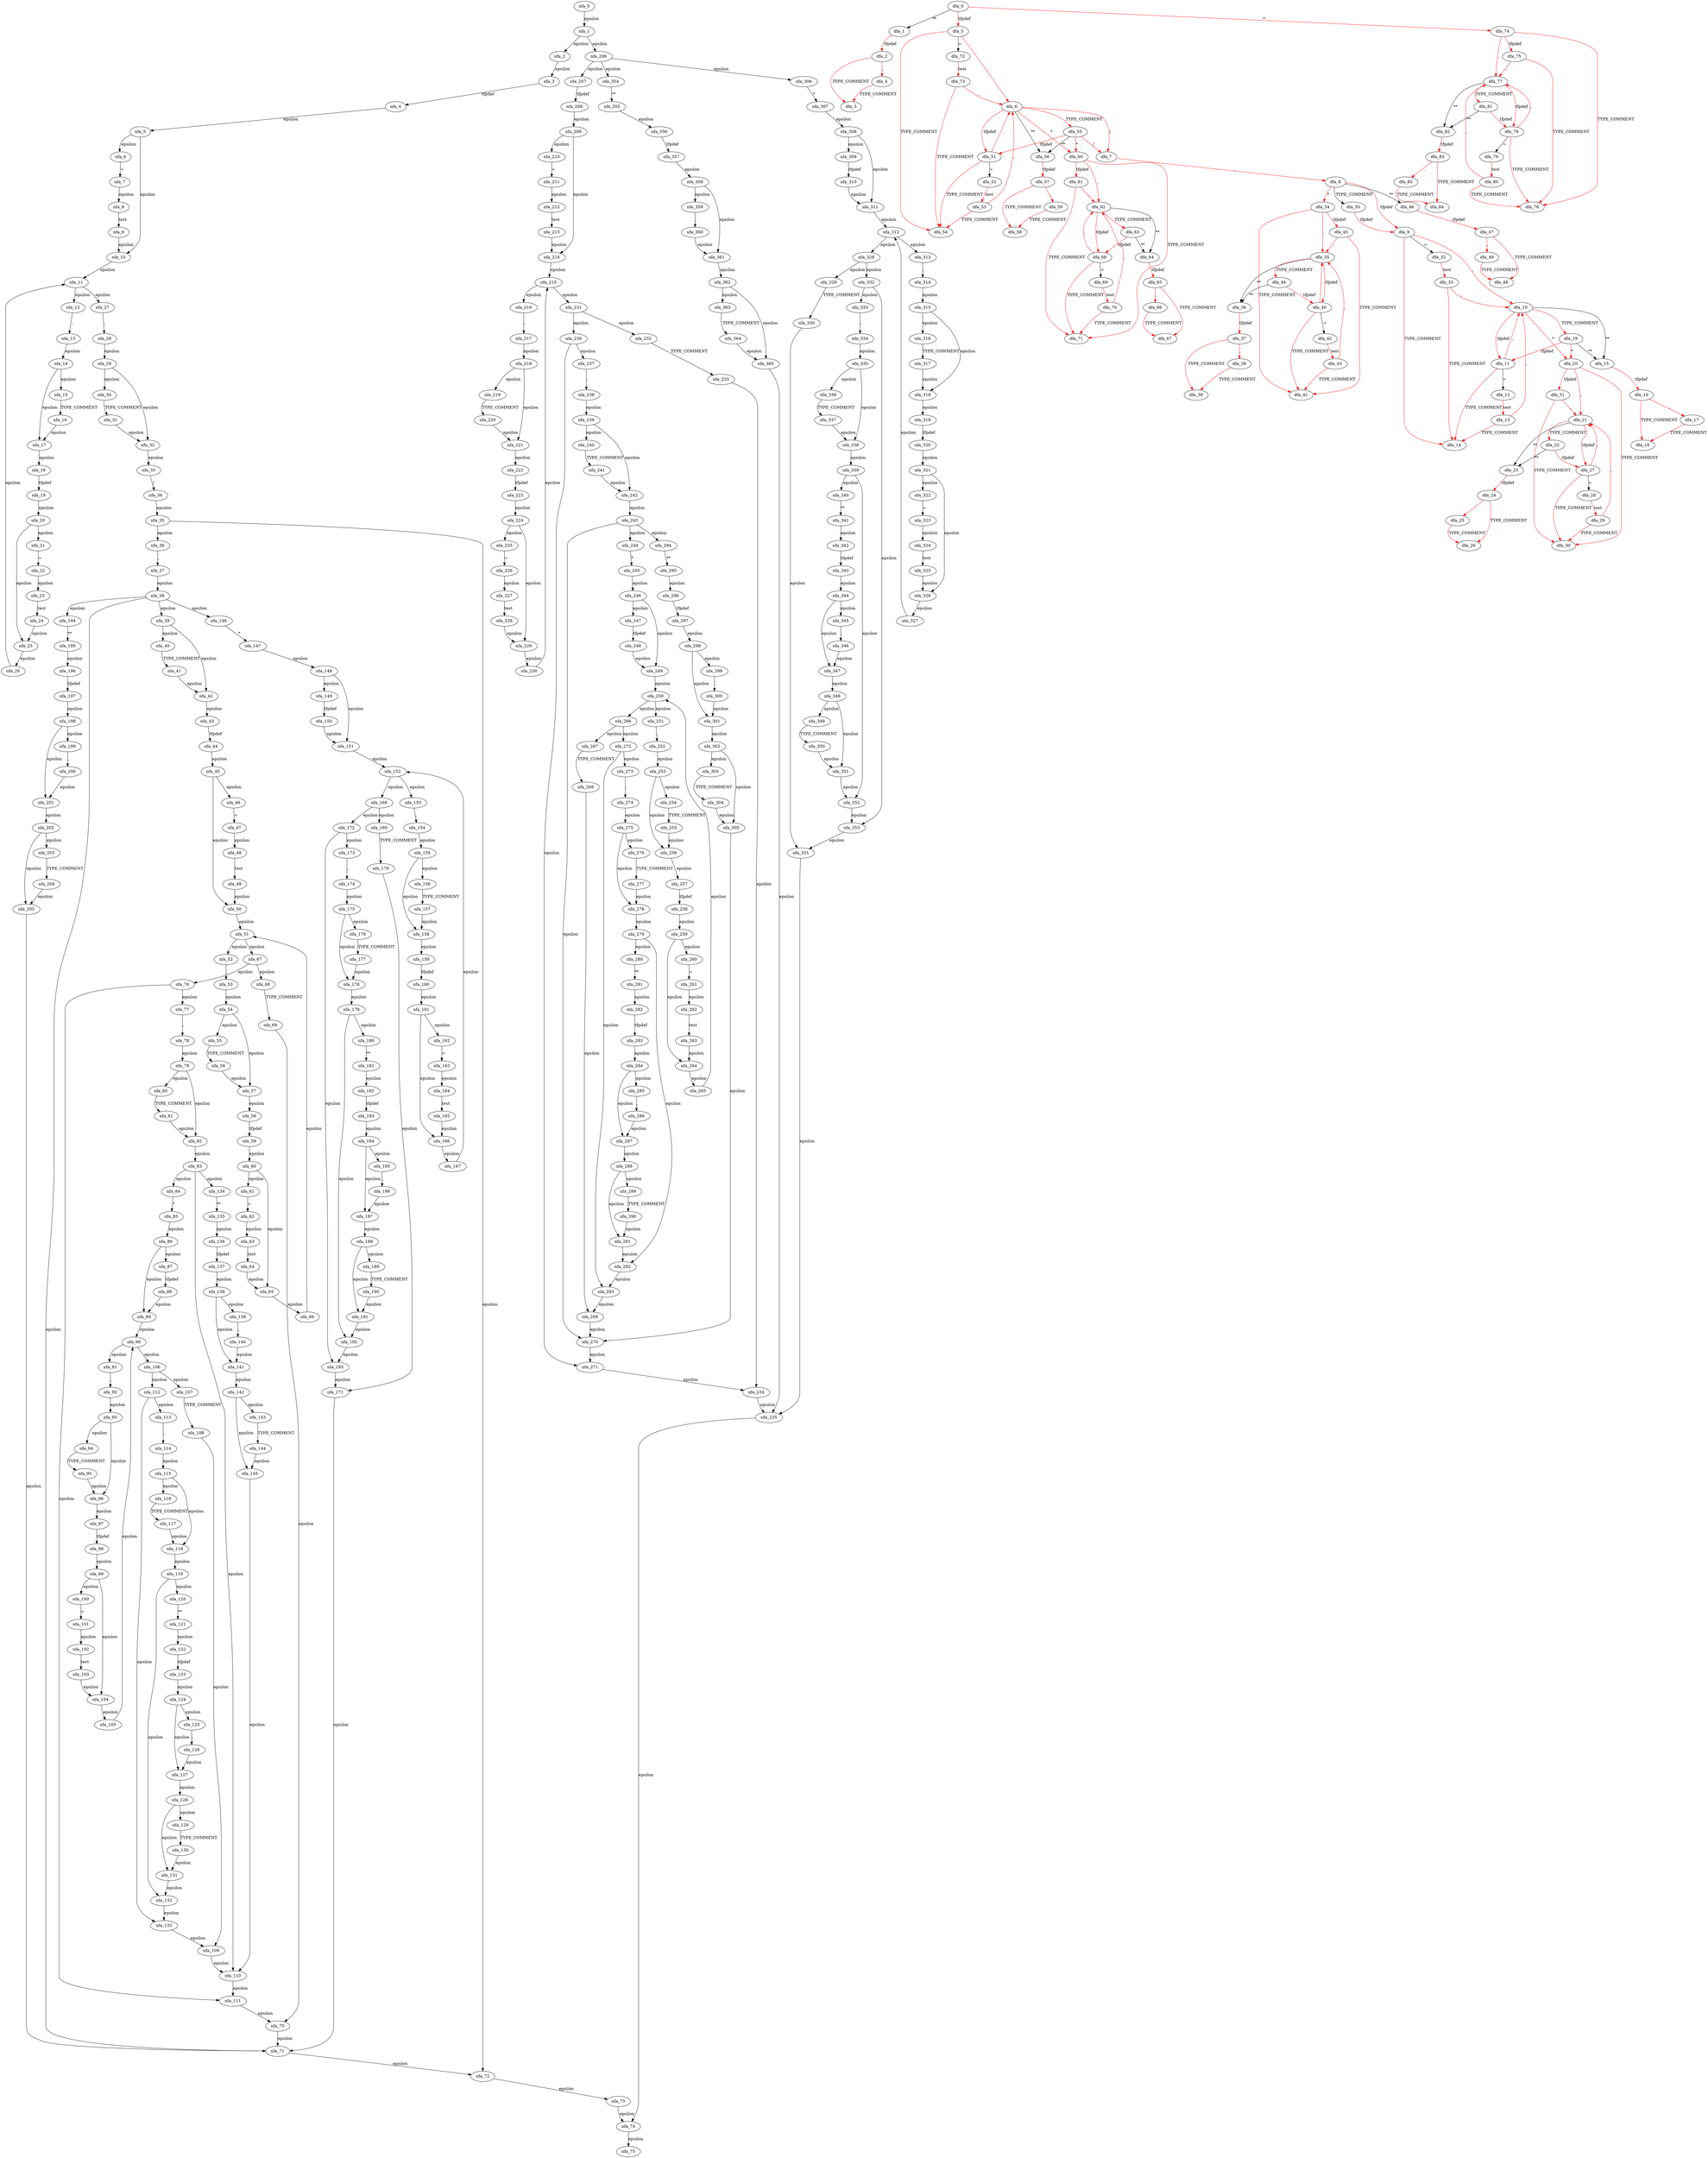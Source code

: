 digraph typedargslist {
 subgraph typedargslist_nfa {
  nfa_0->nfa_1[label=epsilon]
  nfa_1->nfa_2[label=epsilon]
  nfa_2->nfa_3[label=epsilon]
  nfa_3->nfa_4[label=tfpdef]
  nfa_4->nfa_5[label=epsilon]
  nfa_5->nfa_6[label=epsilon]
  nfa_6->nfa_7[label="="]
  nfa_7->nfa_8[label=epsilon]
  nfa_8->nfa_9[label=test]
  nfa_9->nfa_10[label=epsilon]
  nfa_10->nfa_11[label=epsilon]
  nfa_11->nfa_12[label=epsilon]
  nfa_12->nfa_13[label=","]
  nfa_13->nfa_14[label=epsilon]
  nfa_14->nfa_15[label=epsilon]
  nfa_15->nfa_16[label=TYPE_COMMENT]
  nfa_16->nfa_17[label=epsilon]
  nfa_17->nfa_18[label=epsilon]
  nfa_18->nfa_19[label=tfpdef]
  nfa_19->nfa_20[label=epsilon]
  nfa_20->nfa_21[label=epsilon]
  nfa_21->nfa_22[label="="]
  nfa_22->nfa_23[label=epsilon]
  nfa_23->nfa_24[label=test]
  nfa_24->nfa_25[label=epsilon]
  nfa_25->nfa_26[label=epsilon]
  nfa_26->nfa_11[label=epsilon]
  nfa_20->nfa_25[label=epsilon]
  nfa_14->nfa_17[label=epsilon]
  nfa_11->nfa_27[label=epsilon]
  nfa_27->nfa_28[label=","]
  nfa_28->nfa_29[label=epsilon]
  nfa_29->nfa_30[label=epsilon]
  nfa_30->nfa_31[label=TYPE_COMMENT]
  nfa_31->nfa_32[label=epsilon]
  nfa_32->nfa_33[label=epsilon]
  nfa_33->nfa_34[label="/"]
  nfa_34->nfa_35[label=epsilon]
  nfa_35->nfa_36[label=epsilon]
  nfa_36->nfa_37[label=","]
  nfa_37->nfa_38[label=epsilon]
  nfa_38->nfa_39[label=epsilon]
  nfa_39->nfa_40[label=epsilon]
  nfa_40->nfa_41[label=TYPE_COMMENT]
  nfa_41->nfa_42[label=epsilon]
  nfa_42->nfa_43[label=epsilon]
  nfa_43->nfa_44[label=tfpdef]
  nfa_44->nfa_45[label=epsilon]
  nfa_45->nfa_46[label=epsilon]
  nfa_46->nfa_47[label="="]
  nfa_47->nfa_48[label=epsilon]
  nfa_48->nfa_49[label=test]
  nfa_49->nfa_50[label=epsilon]
  nfa_50->nfa_51[label=epsilon]
  nfa_51->nfa_52[label=epsilon]
  nfa_52->nfa_53[label=","]
  nfa_53->nfa_54[label=epsilon]
  nfa_54->nfa_55[label=epsilon]
  nfa_55->nfa_56[label=TYPE_COMMENT]
  nfa_56->nfa_57[label=epsilon]
  nfa_57->nfa_58[label=epsilon]
  nfa_58->nfa_59[label=tfpdef]
  nfa_59->nfa_60[label=epsilon]
  nfa_60->nfa_61[label=epsilon]
  nfa_61->nfa_62[label="="]
  nfa_62->nfa_63[label=epsilon]
  nfa_63->nfa_64[label=test]
  nfa_64->nfa_65[label=epsilon]
  nfa_65->nfa_66[label=epsilon]
  nfa_66->nfa_51[label=epsilon]
  nfa_60->nfa_65[label=epsilon]
  nfa_54->nfa_57[label=epsilon]
  nfa_51->nfa_67[label=epsilon]
  nfa_67->nfa_68[label=epsilon]
  nfa_68->nfa_69[label=TYPE_COMMENT]
  nfa_69->nfa_70[label=epsilon]
  nfa_70->nfa_71[label=epsilon]
  nfa_71->nfa_72[label=epsilon]
  nfa_72->nfa_73[label=epsilon]
  nfa_73->nfa_74[label=epsilon]
  nfa_74->nfa_75[label=epsilon]
  nfa_67->nfa_76[label=epsilon]
  nfa_76->nfa_77[label=epsilon]
  nfa_77->nfa_78[label=","]
  nfa_78->nfa_79[label=epsilon]
  nfa_79->nfa_80[label=epsilon]
  nfa_80->nfa_81[label=TYPE_COMMENT]
  nfa_81->nfa_82[label=epsilon]
  nfa_82->nfa_83[label=epsilon]
  nfa_83->nfa_84[label=epsilon]
  nfa_84->nfa_85[label="*"]
  nfa_85->nfa_86[label=epsilon]
  nfa_86->nfa_87[label=epsilon]
  nfa_87->nfa_88[label=tfpdef]
  nfa_88->nfa_89[label=epsilon]
  nfa_89->nfa_90[label=epsilon]
  nfa_90->nfa_91[label=epsilon]
  nfa_91->nfa_92[label=","]
  nfa_92->nfa_93[label=epsilon]
  nfa_93->nfa_94[label=epsilon]
  nfa_94->nfa_95[label=TYPE_COMMENT]
  nfa_95->nfa_96[label=epsilon]
  nfa_96->nfa_97[label=epsilon]
  nfa_97->nfa_98[label=tfpdef]
  nfa_98->nfa_99[label=epsilon]
  nfa_99->nfa_100[label=epsilon]
  nfa_100->nfa_101[label="="]
  nfa_101->nfa_102[label=epsilon]
  nfa_102->nfa_103[label=test]
  nfa_103->nfa_104[label=epsilon]
  nfa_104->nfa_105[label=epsilon]
  nfa_105->nfa_90[label=epsilon]
  nfa_99->nfa_104[label=epsilon]
  nfa_93->nfa_96[label=epsilon]
  nfa_90->nfa_106[label=epsilon]
  nfa_106->nfa_107[label=epsilon]
  nfa_107->nfa_108[label=TYPE_COMMENT]
  nfa_108->nfa_109[label=epsilon]
  nfa_109->nfa_110[label=epsilon]
  nfa_110->nfa_111[label=epsilon]
  nfa_111->nfa_70[label=epsilon]
  nfa_106->nfa_112[label=epsilon]
  nfa_112->nfa_113[label=epsilon]
  nfa_113->nfa_114[label=","]
  nfa_114->nfa_115[label=epsilon]
  nfa_115->nfa_116[label=epsilon]
  nfa_116->nfa_117[label=TYPE_COMMENT]
  nfa_117->nfa_118[label=epsilon]
  nfa_118->nfa_119[label=epsilon]
  nfa_119->nfa_120[label=epsilon]
  nfa_120->nfa_121[label="**"]
  nfa_121->nfa_122[label=epsilon]
  nfa_122->nfa_123[label=tfpdef]
  nfa_123->nfa_124[label=epsilon]
  nfa_124->nfa_125[label=epsilon]
  nfa_125->nfa_126[label=","]
  nfa_126->nfa_127[label=epsilon]
  nfa_127->nfa_128[label=epsilon]
  nfa_128->nfa_129[label=epsilon]
  nfa_129->nfa_130[label=TYPE_COMMENT]
  nfa_130->nfa_131[label=epsilon]
  nfa_131->nfa_132[label=epsilon]
  nfa_132->nfa_133[label=epsilon]
  nfa_133->nfa_109[label=epsilon]
  nfa_128->nfa_131[label=epsilon]
  nfa_124->nfa_127[label=epsilon]
  nfa_119->nfa_132[label=epsilon]
  nfa_115->nfa_118[label=epsilon]
  nfa_112->nfa_133[label=epsilon]
  nfa_86->nfa_89[label=epsilon]
  nfa_83->nfa_134[label=epsilon]
  nfa_134->nfa_135[label="**"]
  nfa_135->nfa_136[label=epsilon]
  nfa_136->nfa_137[label=tfpdef]
  nfa_137->nfa_138[label=epsilon]
  nfa_138->nfa_139[label=epsilon]
  nfa_139->nfa_140[label=","]
  nfa_140->nfa_141[label=epsilon]
  nfa_141->nfa_142[label=epsilon]
  nfa_142->nfa_143[label=epsilon]
  nfa_143->nfa_144[label=TYPE_COMMENT]
  nfa_144->nfa_145[label=epsilon]
  nfa_145->nfa_110[label=epsilon]
  nfa_142->nfa_145[label=epsilon]
  nfa_138->nfa_141[label=epsilon]
  nfa_83->nfa_110[label=epsilon]
  nfa_79->nfa_82[label=epsilon]
  nfa_76->nfa_111[label=epsilon]
  nfa_45->nfa_50[label=epsilon]
  nfa_39->nfa_42[label=epsilon]
  nfa_38->nfa_146[label=epsilon]
  nfa_146->nfa_147[label="*"]
  nfa_147->nfa_148[label=epsilon]
  nfa_148->nfa_149[label=epsilon]
  nfa_149->nfa_150[label=tfpdef]
  nfa_150->nfa_151[label=epsilon]
  nfa_151->nfa_152[label=epsilon]
  nfa_152->nfa_153[label=epsilon]
  nfa_153->nfa_154[label=","]
  nfa_154->nfa_155[label=epsilon]
  nfa_155->nfa_156[label=epsilon]
  nfa_156->nfa_157[label=TYPE_COMMENT]
  nfa_157->nfa_158[label=epsilon]
  nfa_158->nfa_159[label=epsilon]
  nfa_159->nfa_160[label=tfpdef]
  nfa_160->nfa_161[label=epsilon]
  nfa_161->nfa_162[label=epsilon]
  nfa_162->nfa_163[label="="]
  nfa_163->nfa_164[label=epsilon]
  nfa_164->nfa_165[label=test]
  nfa_165->nfa_166[label=epsilon]
  nfa_166->nfa_167[label=epsilon]
  nfa_167->nfa_152[label=epsilon]
  nfa_161->nfa_166[label=epsilon]
  nfa_155->nfa_158[label=epsilon]
  nfa_152->nfa_168[label=epsilon]
  nfa_168->nfa_169[label=epsilon]
  nfa_169->nfa_170[label=TYPE_COMMENT]
  nfa_170->nfa_171[label=epsilon]
  nfa_171->nfa_71[label=epsilon]
  nfa_168->nfa_172[label=epsilon]
  nfa_172->nfa_173[label=epsilon]
  nfa_173->nfa_174[label=","]
  nfa_174->nfa_175[label=epsilon]
  nfa_175->nfa_176[label=epsilon]
  nfa_176->nfa_177[label=TYPE_COMMENT]
  nfa_177->nfa_178[label=epsilon]
  nfa_178->nfa_179[label=epsilon]
  nfa_179->nfa_180[label=epsilon]
  nfa_180->nfa_181[label="**"]
  nfa_181->nfa_182[label=epsilon]
  nfa_182->nfa_183[label=tfpdef]
  nfa_183->nfa_184[label=epsilon]
  nfa_184->nfa_185[label=epsilon]
  nfa_185->nfa_186[label=","]
  nfa_186->nfa_187[label=epsilon]
  nfa_187->nfa_188[label=epsilon]
  nfa_188->nfa_189[label=epsilon]
  nfa_189->nfa_190[label=TYPE_COMMENT]
  nfa_190->nfa_191[label=epsilon]
  nfa_191->nfa_192[label=epsilon]
  nfa_192->nfa_193[label=epsilon]
  nfa_193->nfa_171[label=epsilon]
  nfa_188->nfa_191[label=epsilon]
  nfa_184->nfa_187[label=epsilon]
  nfa_179->nfa_192[label=epsilon]
  nfa_175->nfa_178[label=epsilon]
  nfa_172->nfa_193[label=epsilon]
  nfa_148->nfa_151[label=epsilon]
  nfa_38->nfa_194[label=epsilon]
  nfa_194->nfa_195[label="**"]
  nfa_195->nfa_196[label=epsilon]
  nfa_196->nfa_197[label=tfpdef]
  nfa_197->nfa_198[label=epsilon]
  nfa_198->nfa_199[label=epsilon]
  nfa_199->nfa_200[label=","]
  nfa_200->nfa_201[label=epsilon]
  nfa_201->nfa_202[label=epsilon]
  nfa_202->nfa_203[label=epsilon]
  nfa_203->nfa_204[label=TYPE_COMMENT]
  nfa_204->nfa_205[label=epsilon]
  nfa_205->nfa_71[label=epsilon]
  nfa_202->nfa_205[label=epsilon]
  nfa_198->nfa_201[label=epsilon]
  nfa_38->nfa_71[label=epsilon]
  nfa_35->nfa_72[label=epsilon]
  nfa_29->nfa_32[label=epsilon]
  nfa_5->nfa_10[label=epsilon]
  nfa_1->nfa_206[label=epsilon]
  nfa_206->nfa_207[label=epsilon]
  nfa_207->nfa_208[label=tfpdef]
  nfa_208->nfa_209[label=epsilon]
  nfa_209->nfa_210[label=epsilon]
  nfa_210->nfa_211[label="="]
  nfa_211->nfa_212[label=epsilon]
  nfa_212->nfa_213[label=test]
  nfa_213->nfa_214[label=epsilon]
  nfa_214->nfa_215[label=epsilon]
  nfa_215->nfa_216[label=epsilon]
  nfa_216->nfa_217[label=","]
  nfa_217->nfa_218[label=epsilon]
  nfa_218->nfa_219[label=epsilon]
  nfa_219->nfa_220[label=TYPE_COMMENT]
  nfa_220->nfa_221[label=epsilon]
  nfa_221->nfa_222[label=epsilon]
  nfa_222->nfa_223[label=tfpdef]
  nfa_223->nfa_224[label=epsilon]
  nfa_224->nfa_225[label=epsilon]
  nfa_225->nfa_226[label="="]
  nfa_226->nfa_227[label=epsilon]
  nfa_227->nfa_228[label=test]
  nfa_228->nfa_229[label=epsilon]
  nfa_229->nfa_230[label=epsilon]
  nfa_230->nfa_215[label=epsilon]
  nfa_224->nfa_229[label=epsilon]
  nfa_218->nfa_221[label=epsilon]
  nfa_215->nfa_231[label=epsilon]
  nfa_231->nfa_232[label=epsilon]
  nfa_232->nfa_233[label=TYPE_COMMENT]
  nfa_233->nfa_234[label=epsilon]
  nfa_234->nfa_235[label=epsilon]
  nfa_235->nfa_74[label=epsilon]
  nfa_231->nfa_236[label=epsilon]
  nfa_236->nfa_237[label=epsilon]
  nfa_237->nfa_238[label=","]
  nfa_238->nfa_239[label=epsilon]
  nfa_239->nfa_240[label=epsilon]
  nfa_240->nfa_241[label=TYPE_COMMENT]
  nfa_241->nfa_242[label=epsilon]
  nfa_242->nfa_243[label=epsilon]
  nfa_243->nfa_244[label=epsilon]
  nfa_244->nfa_245[label="*"]
  nfa_245->nfa_246[label=epsilon]
  nfa_246->nfa_247[label=epsilon]
  nfa_247->nfa_248[label=tfpdef]
  nfa_248->nfa_249[label=epsilon]
  nfa_249->nfa_250[label=epsilon]
  nfa_250->nfa_251[label=epsilon]
  nfa_251->nfa_252[label=","]
  nfa_252->nfa_253[label=epsilon]
  nfa_253->nfa_254[label=epsilon]
  nfa_254->nfa_255[label=TYPE_COMMENT]
  nfa_255->nfa_256[label=epsilon]
  nfa_256->nfa_257[label=epsilon]
  nfa_257->nfa_258[label=tfpdef]
  nfa_258->nfa_259[label=epsilon]
  nfa_259->nfa_260[label=epsilon]
  nfa_260->nfa_261[label="="]
  nfa_261->nfa_262[label=epsilon]
  nfa_262->nfa_263[label=test]
  nfa_263->nfa_264[label=epsilon]
  nfa_264->nfa_265[label=epsilon]
  nfa_265->nfa_250[label=epsilon]
  nfa_259->nfa_264[label=epsilon]
  nfa_253->nfa_256[label=epsilon]
  nfa_250->nfa_266[label=epsilon]
  nfa_266->nfa_267[label=epsilon]
  nfa_267->nfa_268[label=TYPE_COMMENT]
  nfa_268->nfa_269[label=epsilon]
  nfa_269->nfa_270[label=epsilon]
  nfa_270->nfa_271[label=epsilon]
  nfa_271->nfa_234[label=epsilon]
  nfa_266->nfa_272[label=epsilon]
  nfa_272->nfa_273[label=epsilon]
  nfa_273->nfa_274[label=","]
  nfa_274->nfa_275[label=epsilon]
  nfa_275->nfa_276[label=epsilon]
  nfa_276->nfa_277[label=TYPE_COMMENT]
  nfa_277->nfa_278[label=epsilon]
  nfa_278->nfa_279[label=epsilon]
  nfa_279->nfa_280[label=epsilon]
  nfa_280->nfa_281[label="**"]
  nfa_281->nfa_282[label=epsilon]
  nfa_282->nfa_283[label=tfpdef]
  nfa_283->nfa_284[label=epsilon]
  nfa_284->nfa_285[label=epsilon]
  nfa_285->nfa_286[label=","]
  nfa_286->nfa_287[label=epsilon]
  nfa_287->nfa_288[label=epsilon]
  nfa_288->nfa_289[label=epsilon]
  nfa_289->nfa_290[label=TYPE_COMMENT]
  nfa_290->nfa_291[label=epsilon]
  nfa_291->nfa_292[label=epsilon]
  nfa_292->nfa_293[label=epsilon]
  nfa_293->nfa_269[label=epsilon]
  nfa_288->nfa_291[label=epsilon]
  nfa_284->nfa_287[label=epsilon]
  nfa_279->nfa_292[label=epsilon]
  nfa_275->nfa_278[label=epsilon]
  nfa_272->nfa_293[label=epsilon]
  nfa_246->nfa_249[label=epsilon]
  nfa_243->nfa_294[label=epsilon]
  nfa_294->nfa_295[label="**"]
  nfa_295->nfa_296[label=epsilon]
  nfa_296->nfa_297[label=tfpdef]
  nfa_297->nfa_298[label=epsilon]
  nfa_298->nfa_299[label=epsilon]
  nfa_299->nfa_300[label=","]
  nfa_300->nfa_301[label=epsilon]
  nfa_301->nfa_302[label=epsilon]
  nfa_302->nfa_303[label=epsilon]
  nfa_303->nfa_304[label=TYPE_COMMENT]
  nfa_304->nfa_305[label=epsilon]
  nfa_305->nfa_270[label=epsilon]
  nfa_302->nfa_305[label=epsilon]
  nfa_298->nfa_301[label=epsilon]
  nfa_243->nfa_270[label=epsilon]
  nfa_239->nfa_242[label=epsilon]
  nfa_236->nfa_271[label=epsilon]
  nfa_209->nfa_214[label=epsilon]
  nfa_206->nfa_306[label=epsilon]
  nfa_306->nfa_307[label="*"]
  nfa_307->nfa_308[label=epsilon]
  nfa_308->nfa_309[label=epsilon]
  nfa_309->nfa_310[label=tfpdef]
  nfa_310->nfa_311[label=epsilon]
  nfa_311->nfa_312[label=epsilon]
  nfa_312->nfa_313[label=epsilon]
  nfa_313->nfa_314[label=","]
  nfa_314->nfa_315[label=epsilon]
  nfa_315->nfa_316[label=epsilon]
  nfa_316->nfa_317[label=TYPE_COMMENT]
  nfa_317->nfa_318[label=epsilon]
  nfa_318->nfa_319[label=epsilon]
  nfa_319->nfa_320[label=tfpdef]
  nfa_320->nfa_321[label=epsilon]
  nfa_321->nfa_322[label=epsilon]
  nfa_322->nfa_323[label="="]
  nfa_323->nfa_324[label=epsilon]
  nfa_324->nfa_325[label=test]
  nfa_325->nfa_326[label=epsilon]
  nfa_326->nfa_327[label=epsilon]
  nfa_327->nfa_312[label=epsilon]
  nfa_321->nfa_326[label=epsilon]
  nfa_315->nfa_318[label=epsilon]
  nfa_312->nfa_328[label=epsilon]
  nfa_328->nfa_329[label=epsilon]
  nfa_329->nfa_330[label=TYPE_COMMENT]
  nfa_330->nfa_331[label=epsilon]
  nfa_331->nfa_235[label=epsilon]
  nfa_328->nfa_332[label=epsilon]
  nfa_332->nfa_333[label=epsilon]
  nfa_333->nfa_334[label=","]
  nfa_334->nfa_335[label=epsilon]
  nfa_335->nfa_336[label=epsilon]
  nfa_336->nfa_337[label=TYPE_COMMENT]
  nfa_337->nfa_338[label=epsilon]
  nfa_338->nfa_339[label=epsilon]
  nfa_339->nfa_340[label=epsilon]
  nfa_340->nfa_341[label="**"]
  nfa_341->nfa_342[label=epsilon]
  nfa_342->nfa_343[label=tfpdef]
  nfa_343->nfa_344[label=epsilon]
  nfa_344->nfa_345[label=epsilon]
  nfa_345->nfa_346[label=","]
  nfa_346->nfa_347[label=epsilon]
  nfa_347->nfa_348[label=epsilon]
  nfa_348->nfa_349[label=epsilon]
  nfa_349->nfa_350[label=TYPE_COMMENT]
  nfa_350->nfa_351[label=epsilon]
  nfa_351->nfa_352[label=epsilon]
  nfa_352->nfa_353[label=epsilon]
  nfa_353->nfa_331[label=epsilon]
  nfa_348->nfa_351[label=epsilon]
  nfa_344->nfa_347[label=epsilon]
  nfa_339->nfa_352[label=epsilon]
  nfa_335->nfa_338[label=epsilon]
  nfa_332->nfa_353[label=epsilon]
  nfa_308->nfa_311[label=epsilon]
  nfa_206->nfa_354[label=epsilon]
  nfa_354->nfa_355[label="**"]
  nfa_355->nfa_356[label=epsilon]
  nfa_356->nfa_357[label=tfpdef]
  nfa_357->nfa_358[label=epsilon]
  nfa_358->nfa_359[label=epsilon]
  nfa_359->nfa_360[label=","]
  nfa_360->nfa_361[label=epsilon]
  nfa_361->nfa_362[label=epsilon]
  nfa_362->nfa_363[label=epsilon]
  nfa_363->nfa_364[label=TYPE_COMMENT]
  nfa_364->nfa_365[label=epsilon]
  nfa_365->nfa_235[label=epsilon]
  nfa_362->nfa_365[label=epsilon]
  nfa_358->nfa_361[label=epsilon]
  }
 subgraph typedargslist_dfa {
  dfa_0->dfa_1[label="**"]
  dfa_1->dfa_2[label=tfpdef,color=red]
  dfa_2->dfa_3[label=TYPE_COMMENT,color=red]
  dfa_2->dfa_4[label=",",color=red]
  dfa_4->dfa_3[label=TYPE_COMMENT,color=red]
  dfa_0->dfa_5[label=tfpdef,color=red]
  dfa_5->dfa_6[label=",",color=red]
  dfa_6->dfa_7[label="/",color=red]
  dfa_7->dfa_8[label=",",color=red]
  dfa_8->dfa_9[label=tfpdef,color=red]
  dfa_9->dfa_10[label=",",color=red]
  dfa_10->dfa_11[label=tfpdef,color=red]
  dfa_11->dfa_10[label=",",color=red]
  dfa_11->dfa_12[label="="]
  dfa_12->dfa_13[label=test,color=red]
  dfa_13->dfa_10[label=",",color=red]
  dfa_13->dfa_14[label=TYPE_COMMENT,color=red]
  dfa_11->dfa_14[label=TYPE_COMMENT,color=red]
  dfa_10->dfa_15[label="**"]
  dfa_15->dfa_16[label=tfpdef,color=red]
  dfa_16->dfa_17[label=",",color=red]
  dfa_17->dfa_18[label=TYPE_COMMENT,color=red]
  dfa_16->dfa_18[label=TYPE_COMMENT,color=red]
  dfa_10->dfa_19[label=TYPE_COMMENT,color=red]
  dfa_19->dfa_11[label=tfpdef,color=red]
  dfa_19->dfa_15[label="**"]
  dfa_19->dfa_20[label="*",color=red]
  dfa_20->dfa_21[label=",",color=red]
  dfa_21->dfa_22[label=TYPE_COMMENT,color=red]
  dfa_22->dfa_23[label="**"]
  dfa_23->dfa_24[label=tfpdef,color=red]
  dfa_24->dfa_25[label=",",color=red]
  dfa_25->dfa_26[label=TYPE_COMMENT,color=red]
  dfa_24->dfa_26[label=TYPE_COMMENT,color=red]
  dfa_22->dfa_27[label=tfpdef,color=red]
  dfa_27->dfa_21[label=",",color=red]
  dfa_27->dfa_28[label="="]
  dfa_28->dfa_29[label=test,color=red]
  dfa_29->dfa_21[label=",",color=red]
  dfa_29->dfa_30[label=TYPE_COMMENT,color=red]
  dfa_27->dfa_30[label=TYPE_COMMENT,color=red]
  dfa_21->dfa_23[label="**"]
  dfa_21->dfa_27[label=tfpdef,color=red]
  dfa_20->dfa_31[label=tfpdef,color=red]
  dfa_31->dfa_21[label=",",color=red]
  dfa_31->dfa_30[label=TYPE_COMMENT,color=red]
  dfa_20->dfa_30[label=TYPE_COMMENT,color=red]
  dfa_10->dfa_20[label="*",color=red]
  dfa_9->dfa_32[label="="]
  dfa_32->dfa_33[label=test,color=red]
  dfa_33->dfa_14[label=TYPE_COMMENT,color=red]
  dfa_33->dfa_10[label=",",color=red]
  dfa_9->dfa_14[label=TYPE_COMMENT,color=red]
  dfa_8->dfa_34[label="*",color=red]
  dfa_34->dfa_35[label=",",color=red]
  dfa_35->dfa_36[label="**"]
  dfa_36->dfa_37[label=tfpdef,color=red]
  dfa_37->dfa_38[label=",",color=red]
  dfa_38->dfa_39[label=TYPE_COMMENT,color=red]
  dfa_37->dfa_39[label=TYPE_COMMENT,color=red]
  dfa_35->dfa_40[label=tfpdef,color=red]
  dfa_40->dfa_35[label=",",color=red]
  dfa_40->dfa_41[label=TYPE_COMMENT,color=red]
  dfa_40->dfa_42[label="="]
  dfa_42->dfa_43[label=test,color=red]
  dfa_43->dfa_35[label=",",color=red]
  dfa_43->dfa_41[label=TYPE_COMMENT,color=red]
  dfa_35->dfa_44[label=TYPE_COMMENT,color=red]
  dfa_44->dfa_36[label="**"]
  dfa_44->dfa_40[label=tfpdef,color=red]
  dfa_34->dfa_41[label=TYPE_COMMENT,color=red]
  dfa_34->dfa_45[label=tfpdef,color=red]
  dfa_45->dfa_35[label=",",color=red]
  dfa_45->dfa_41[label=TYPE_COMMENT,color=red]
  dfa_8->dfa_46[label="**"]
  dfa_46->dfa_47[label=tfpdef,color=red]
  dfa_47->dfa_48[label=TYPE_COMMENT,color=red]
  dfa_47->dfa_49[label=",",color=red]
  dfa_49->dfa_48[label=TYPE_COMMENT,color=red]
  dfa_8->dfa_50[label=TYPE_COMMENT]
  dfa_50->dfa_9[label=tfpdef,color=red]
  dfa_6->dfa_51[label=tfpdef,color=red]
  dfa_51->dfa_6[label=",",color=red]
  dfa_51->dfa_52[label="="]
  dfa_52->dfa_53[label=test,color=red]
  dfa_53->dfa_6[label=",",color=red]
  dfa_53->dfa_54[label=TYPE_COMMENT,color=red]
  dfa_51->dfa_54[label=TYPE_COMMENT,color=red]
  dfa_6->dfa_55[label=TYPE_COMMENT,color=red]
  dfa_55->dfa_7[label="/",color=red]
  dfa_55->dfa_51[label=tfpdef,color=red]
  dfa_55->dfa_56[label="**"]
  dfa_56->dfa_57[label=tfpdef,color=red]
  dfa_57->dfa_58[label=TYPE_COMMENT,color=red]
  dfa_57->dfa_59[label=",",color=red]
  dfa_59->dfa_58[label=TYPE_COMMENT,color=red]
  dfa_55->dfa_60[label="*",color=red]
  dfa_60->dfa_61[label=tfpdef,color=red]
  dfa_61->dfa_62[label=",",color=red]
  dfa_62->dfa_63[label=TYPE_COMMENT,color=red]
  dfa_63->dfa_64[label="**"]
  dfa_64->dfa_65[label=tfpdef,color=red]
  dfa_65->dfa_66[label=",",color=red]
  dfa_66->dfa_67[label=TYPE_COMMENT,color=red]
  dfa_65->dfa_67[label=TYPE_COMMENT,color=red]
  dfa_63->dfa_68[label=tfpdef,color=red]
  dfa_68->dfa_69[label="="]
  dfa_69->dfa_70[label=test,color=red]
  dfa_70->dfa_62[label=",",color=red]
  dfa_70->dfa_71[label=TYPE_COMMENT,color=red]
  dfa_68->dfa_71[label=TYPE_COMMENT,color=red]
  dfa_68->dfa_62[label=",",color=red]
  dfa_62->dfa_64[label="**"]
  dfa_62->dfa_68[label=tfpdef,color=red]
  dfa_61->dfa_71[label=TYPE_COMMENT,color=red]
  dfa_60->dfa_62[label=",",color=red]
  dfa_60->dfa_71[label=TYPE_COMMENT,color=red]
  dfa_6->dfa_56[label="**"]
  dfa_6->dfa_60[label="*",color=red]
  dfa_5->dfa_72[label="="]
  dfa_72->dfa_73[label=test,color=red]
  dfa_73->dfa_6[label=",",color=red]
  dfa_73->dfa_54[label=TYPE_COMMENT,color=red]
  dfa_5->dfa_54[label=TYPE_COMMENT,color=red]
  dfa_0->dfa_74[label="*",color=red]
  dfa_74->dfa_75[label=tfpdef,color=red]
  dfa_75->dfa_76[label=TYPE_COMMENT,color=red]
  dfa_75->dfa_77[label=",",color=red]
  dfa_77->dfa_78[label=tfpdef,color=red]
  dfa_78->dfa_76[label=TYPE_COMMENT,color=red]
  dfa_78->dfa_77[label=",",color=red]
  dfa_78->dfa_79[label="="]
  dfa_79->dfa_80[label=test,color=red]
  dfa_80->dfa_76[label=TYPE_COMMENT,color=red]
  dfa_80->dfa_77[label=",",color=red]
  dfa_77->dfa_81[label=TYPE_COMMENT,color=red]
  dfa_81->dfa_78[label=tfpdef,color=red]
  dfa_81->dfa_82[label="**"]
  dfa_82->dfa_83[label=tfpdef,color=red]
  dfa_83->dfa_84[label=TYPE_COMMENT,color=red]
  dfa_83->dfa_85[label=",",color=red]
  dfa_85->dfa_84[label=TYPE_COMMENT,color=red]
  dfa_77->dfa_82[label="**"]
  dfa_74->dfa_76[label=TYPE_COMMENT,color=red]
  dfa_74->dfa_77[label=",",color=red]
  }
}
